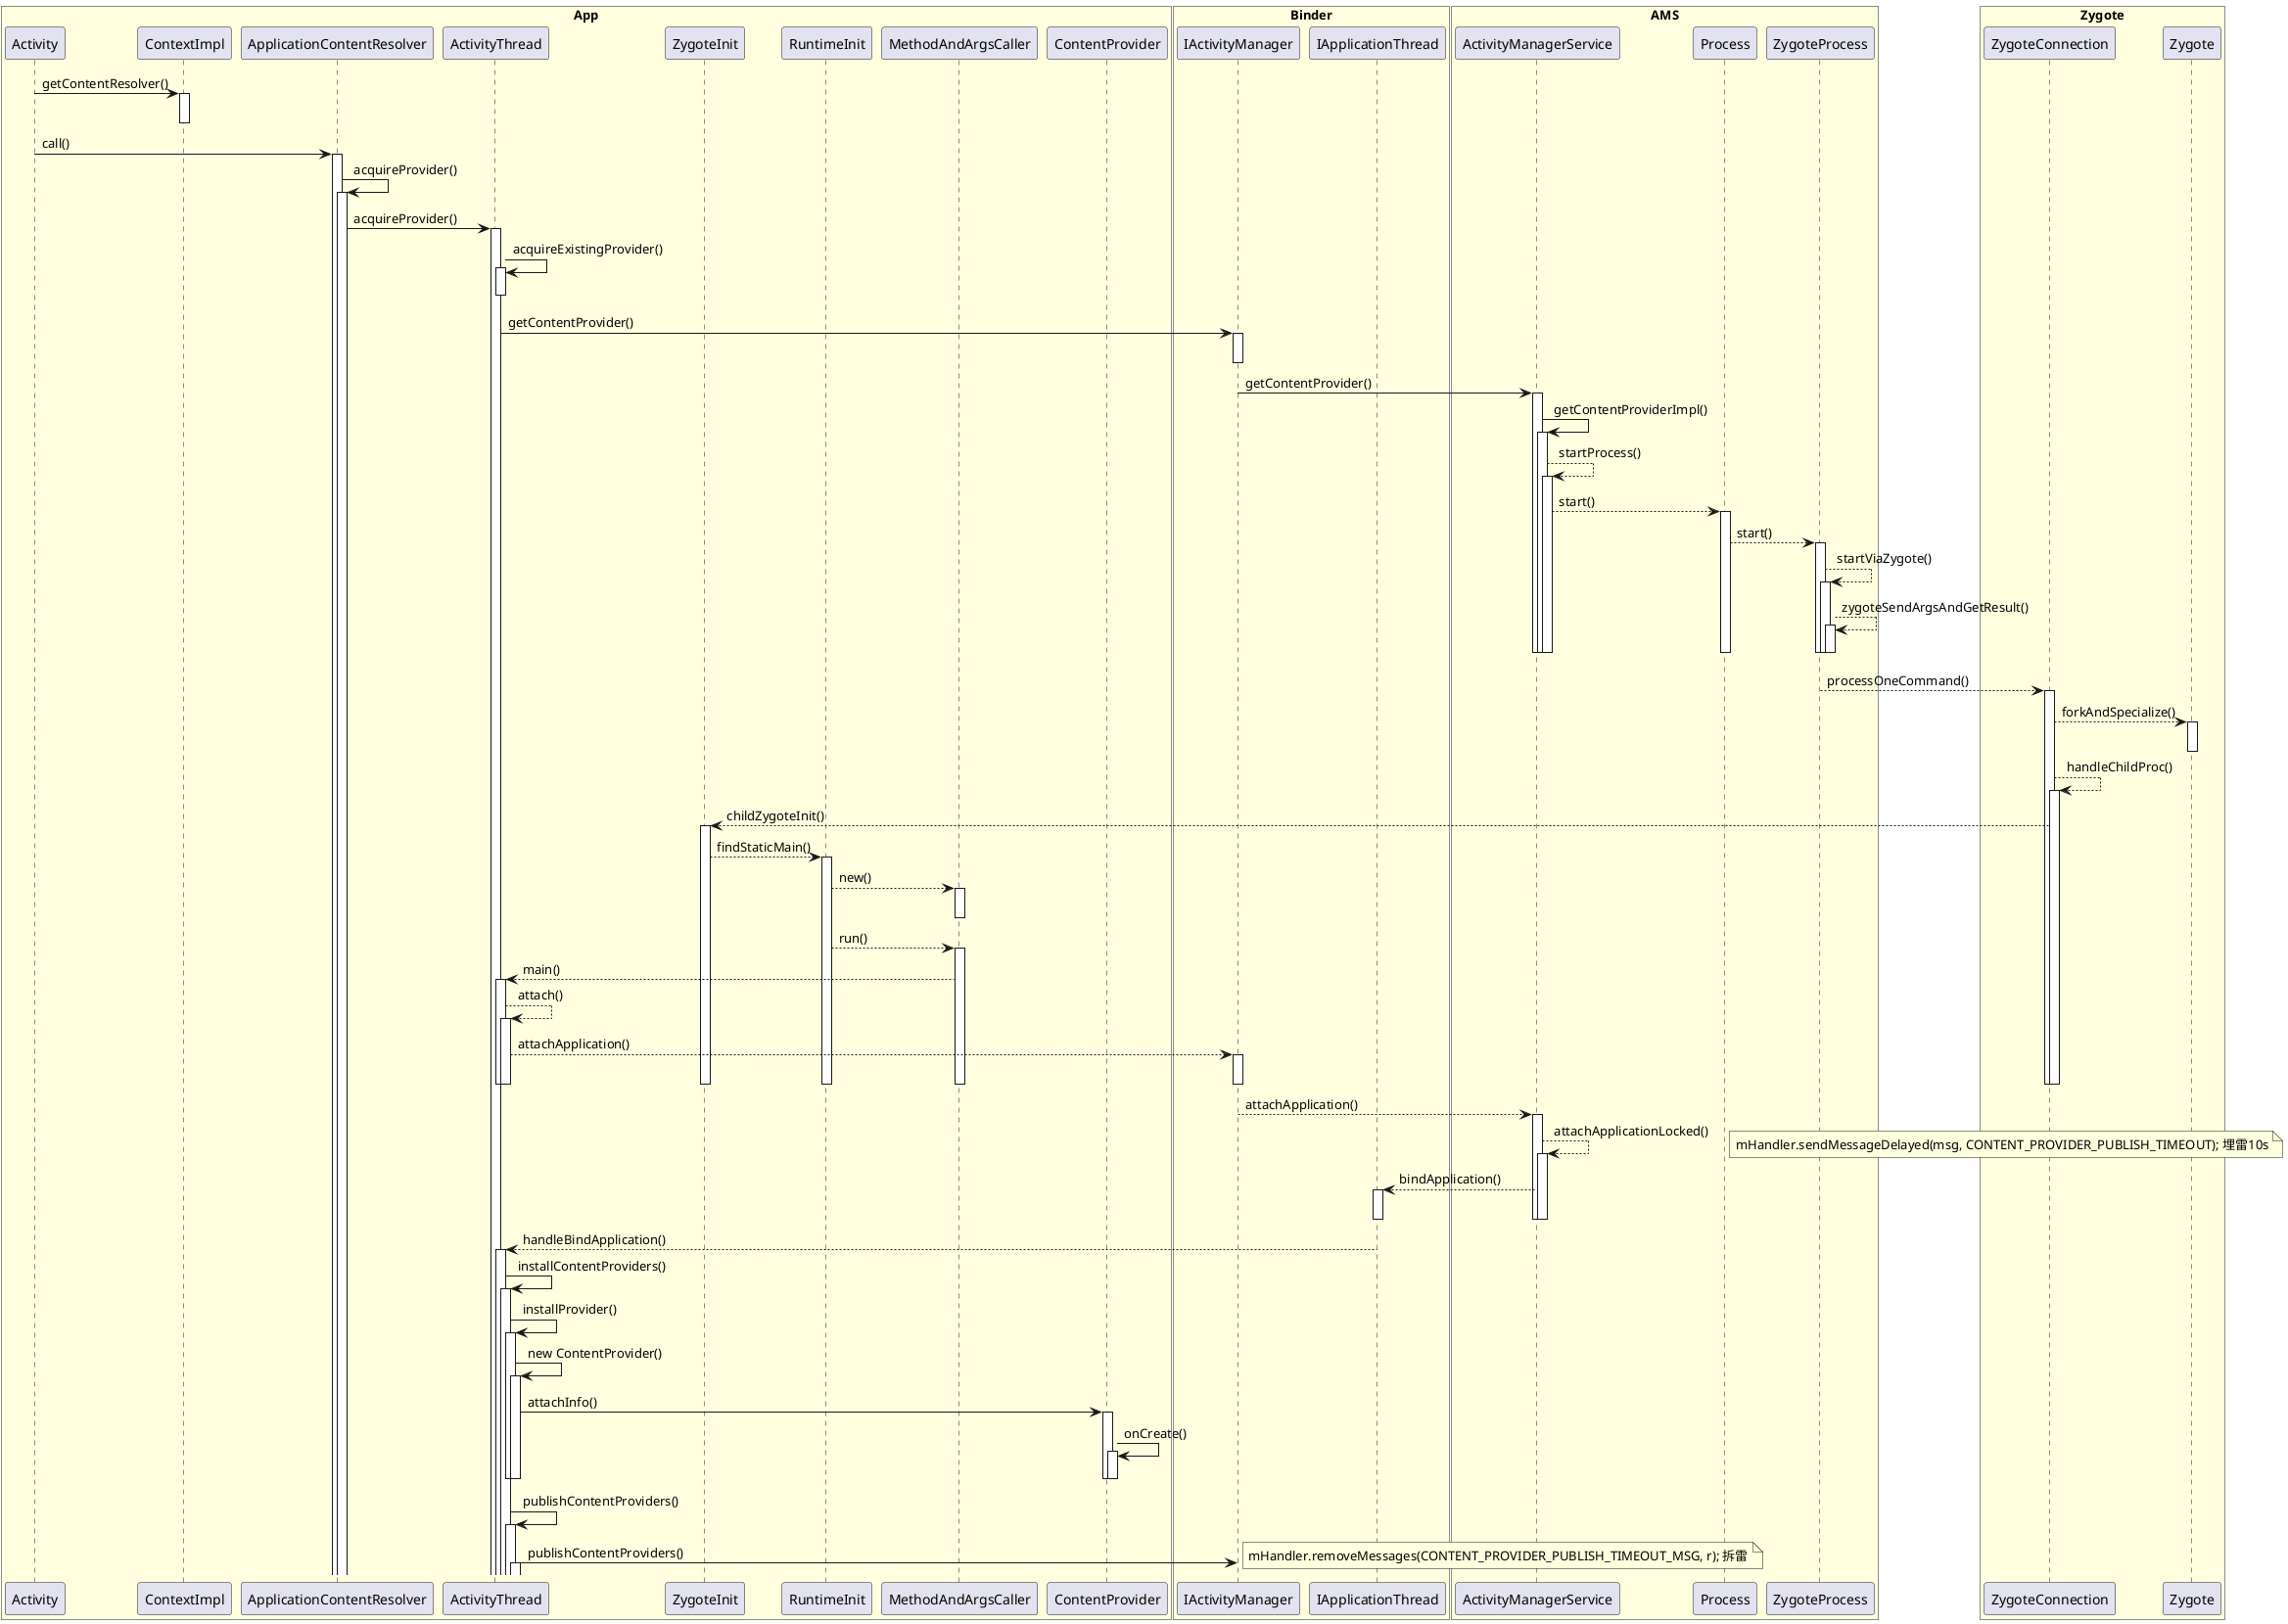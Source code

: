 @startuml
'https://plantuml.com/sequence-diagram

box "App" #LightYellow
participant Activity
participant ContextImpl
participant ApplicationContentResolver
participant ActivityThread
participant ZygoteInit
participant RuntimeInit
participant MethodAndArgsCaller
participant ContentProvider

end box

box "Binder" #LightYellow
participant IActivityManager
participant IApplicationThread
end box

box "AMS" #LightYellow
participant ActivityManagerService
participant Process
participant ZygoteProcess
end box

box "Zygote" #LightYellow
participant ZygoteConnection
participant Zygote
end box


Activity -> ContextImpl: getContentResolver()
activate ContextImpl
deactivate ContextImpl
Activity -> ApplicationContentResolver: call()
activate ApplicationContentResolver
ApplicationContentResolver -> ApplicationContentResolver: acquireProvider()
activate ApplicationContentResolver
ApplicationContentResolver -> ActivityThread: acquireProvider()
activate ActivityThread
ActivityThread -> ActivityThread: acquireExistingProvider()
activate ActivityThread
deactivate ActivityThread
ActivityThread -> IActivityManager: getContentProvider()
activate IActivityManager
deactivate IActivityManager
IActivityManager -> ActivityManagerService: getContentProvider()
activate ActivityManagerService
ActivityManagerService -> ActivityManagerService: getContentProviderImpl()
activate ActivityManagerService
ActivityManagerService --> ActivityManagerService: startProcess()
activate ActivityManagerService
ActivityManagerService --> Process: start()
activate Process
Process --> ZygoteProcess: start()
activate ZygoteProcess
ZygoteProcess --> ZygoteProcess: startViaZygote()
activate ZygoteProcess
ZygoteProcess --> ZygoteProcess: zygoteSendArgsAndGetResult()
activate ZygoteProcess
deactivate ZygoteProcess
deactivate ZygoteProcess
deactivate ZygoteProcess
deactivate Process
deactivate ActivityManagerService
deactivate ActivityManagerService
deactivate ActivityManagerService


ZygoteProcess --> ZygoteConnection: processOneCommand()
activate ZygoteConnection
ZygoteConnection --> Zygote: forkAndSpecialize()
activate Zygote
deactivate Zygote
ZygoteConnection --> ZygoteConnection: handleChildProc()
activate ZygoteConnection
ZygoteConnection --> ZygoteInit: childZygoteInit()
activate ZygoteInit
ZygoteInit --> RuntimeInit: findStaticMain()
activate RuntimeInit
RuntimeInit --> MethodAndArgsCaller: new()
activate MethodAndArgsCaller
deactivate MethodAndArgsCaller
RuntimeInit --> MethodAndArgsCaller: run()
activate MethodAndArgsCaller
MethodAndArgsCaller --> ActivityThread: main()
activate ActivityThread
ActivityThread --> ActivityThread: attach()
activate ActivityThread
ActivityThread --> IActivityManager: attachApplication()
activate IActivityManager
deactivate IActivityManager
deactivate MethodAndArgsCaller
deactivate RuntimeInit
deactivate ZygoteInit
deactivate ActivityThread
deactivate ActivityThread
deactivate ZygoteConnection
deactivate ZygoteConnection

IActivityManager --> ActivityManagerService: attachApplication()
activate ActivityManagerService
ActivityManagerService --> ActivityManagerService: attachApplicationLocked()
activate ActivityManagerService
note right: mHandler.sendMessageDelayed(msg, CONTENT_PROVIDER_PUBLISH_TIMEOUT); 埋雷10s
ActivityManagerService --> IApplicationThread: bindApplication()
activate IApplicationThread
deactivate IApplicationThread
deactivate ActivityManagerService
deactivate ActivityManagerService

IApplicationThread --> ActivityThread: handleBindApplication()
activate ActivityThread
ActivityThread -> ActivityThread: installContentProviders()
activate ActivityThread
ActivityThread -> ActivityThread: installProvider()
activate ActivityThread
ActivityThread -> ActivityThread: new ContentProvider()
activate ActivityThread
ActivityThread -> ContentProvider: attachInfo()
activate ContentProvider
ContentProvider -> ContentProvider: onCreate()
activate ContentProvider
deactivate ContentProvider
deactivate ContentProvider

deactivate ActivityThread
deactivate ActivityThread
ActivityThread -> ActivityThread: publishContentProviders()
activate ActivityThread
ActivityThread -> IActivityManager: publishContentProviders()
activate ActivityThread
note right: mHandler.removeMessages(CONTENT_PROVIDER_PUBLISH_TIMEOUT_MSG, r); 拆雷


@enduml